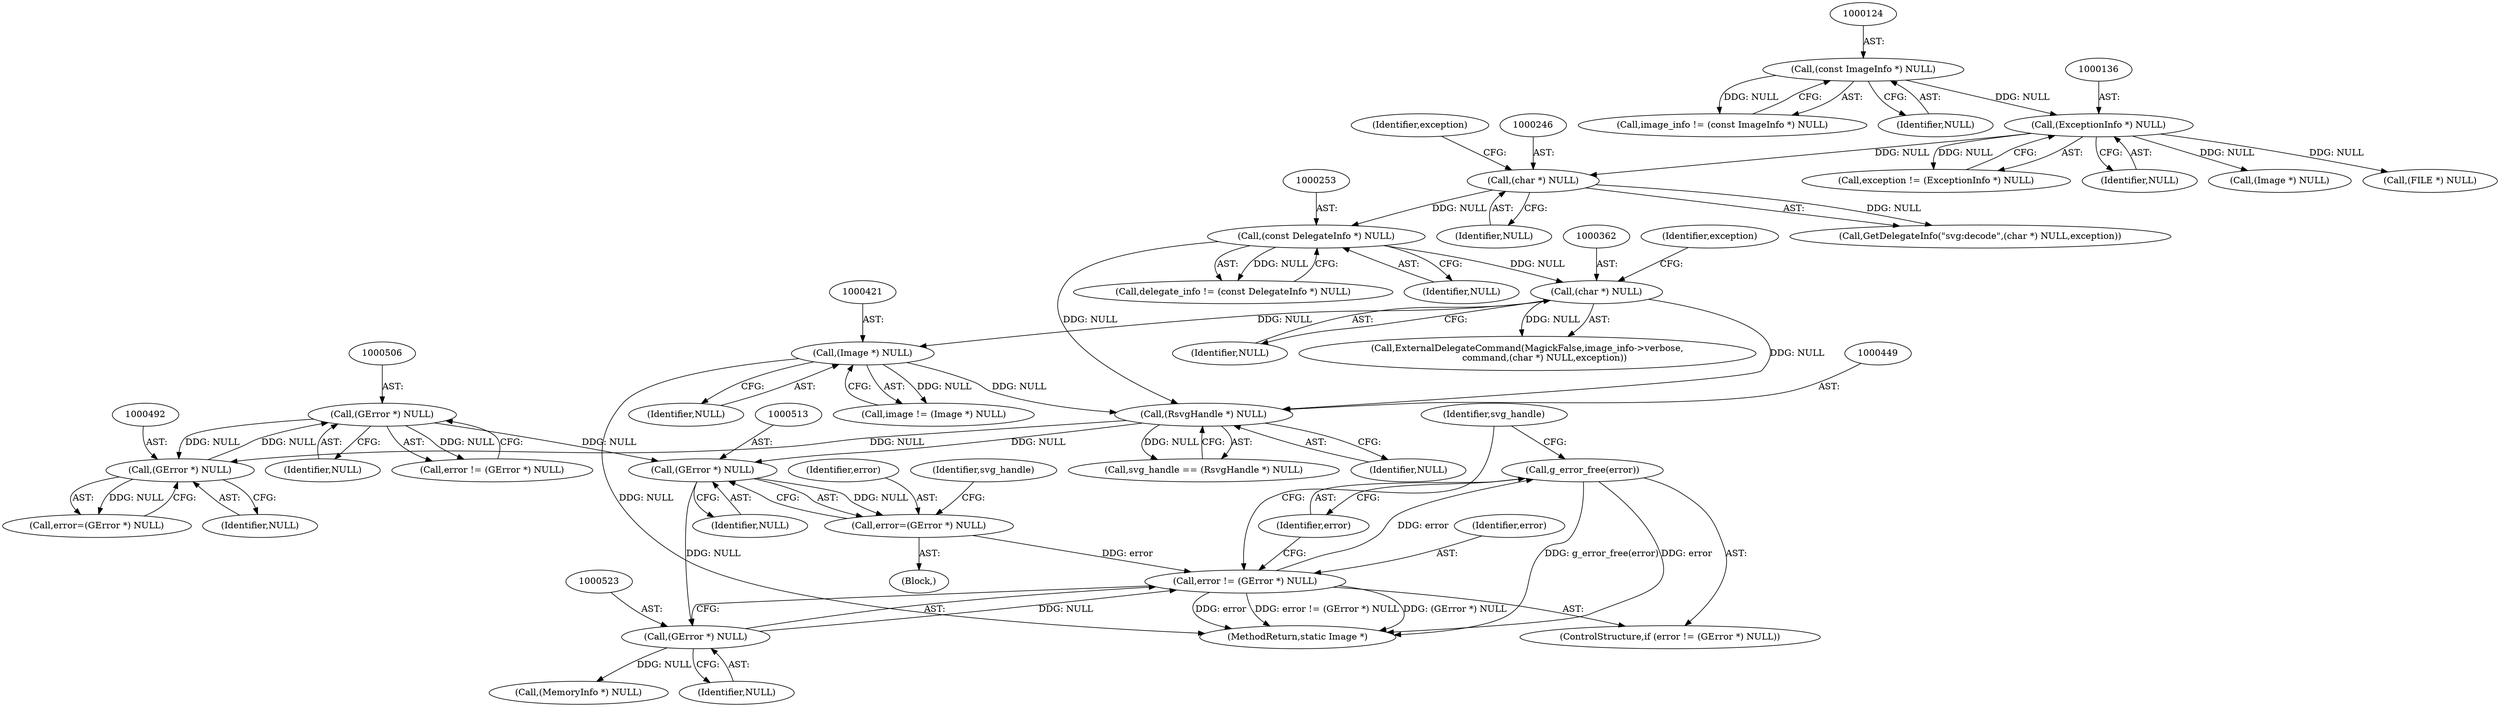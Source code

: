 digraph "0_ImageMagick_f6e9d0d9955e85bdd7540b251cd50d598dacc5e6_60@API" {
"1000525" [label="(Call,g_error_free(error))"];
"1000520" [label="(Call,error != (GError *) NULL)"];
"1000510" [label="(Call,error=(GError *) NULL)"];
"1000512" [label="(Call,(GError *) NULL)"];
"1000505" [label="(Call,(GError *) NULL)"];
"1000491" [label="(Call,(GError *) NULL)"];
"1000448" [label="(Call,(RsvgHandle *) NULL)"];
"1000252" [label="(Call,(const DelegateInfo *) NULL)"];
"1000245" [label="(Call,(char *) NULL)"];
"1000135" [label="(Call,(ExceptionInfo *) NULL)"];
"1000123" [label="(Call,(const ImageInfo *) NULL)"];
"1000420" [label="(Call,(Image *) NULL)"];
"1000361" [label="(Call,(char *) NULL)"];
"1000522" [label="(Call,(GError *) NULL)"];
"1000528" [label="(Identifier,svg_handle)"];
"1000491" [label="(Call,(GError *) NULL)"];
"1000180" [label="(Call,(Image *) NULL)"];
"1000450" [label="(Identifier,NULL)"];
"1000507" [label="(Identifier,NULL)"];
"1000512" [label="(Call,(GError *) NULL)"];
"1000516" [label="(Identifier,svg_handle)"];
"1000922" [label="(Call,(FILE *) NULL)"];
"1000364" [label="(Identifier,exception)"];
"1000559" [label="(Call,(MemoryInfo *) NULL)"];
"1000522" [label="(Call,(GError *) NULL)"];
"1000420" [label="(Call,(Image *) NULL)"];
"1000503" [label="(Call,error != (GError *) NULL)"];
"1000493" [label="(Identifier,NULL)"];
"1000133" [label="(Call,exception != (ExceptionInfo *) NULL)"];
"1000521" [label="(Identifier,error)"];
"1000121" [label="(Call,image_info != (const ImageInfo *) NULL)"];
"1000247" [label="(Identifier,NULL)"];
"1000524" [label="(Identifier,NULL)"];
"1000254" [label="(Identifier,NULL)"];
"1000526" [label="(Identifier,error)"];
"1000248" [label="(Identifier,exception)"];
"1000489" [label="(Call,error=(GError *) NULL)"];
"1000135" [label="(Call,(ExceptionInfo *) NULL)"];
"1000355" [label="(Call,ExternalDelegateCommand(MagickFalse,image_info->verbose,\n            command,(char *) NULL,exception))"];
"1000514" [label="(Identifier,NULL)"];
"1000245" [label="(Call,(char *) NULL)"];
"1000519" [label="(ControlStructure,if (error != (GError *) NULL))"];
"1000243" [label="(Call,GetDelegateInfo(\"svg:decode\",(char *) NULL,exception))"];
"1000137" [label="(Identifier,NULL)"];
"1000448" [label="(Call,(RsvgHandle *) NULL)"];
"1000363" [label="(Identifier,NULL)"];
"1000125" [label="(Identifier,NULL)"];
"1000511" [label="(Identifier,error)"];
"1000510" [label="(Call,error=(GError *) NULL)"];
"1000361" [label="(Call,(char *) NULL)"];
"1000250" [label="(Call,delegate_info != (const DelegateInfo *) NULL)"];
"1000429" [label="(Block,)"];
"1000520" [label="(Call,error != (GError *) NULL)"];
"1000446" [label="(Call,svg_handle == (RsvgHandle *) NULL)"];
"1000123" [label="(Call,(const ImageInfo *) NULL)"];
"1000505" [label="(Call,(GError *) NULL)"];
"1000422" [label="(Identifier,NULL)"];
"1001464" [label="(MethodReturn,static Image *)"];
"1000525" [label="(Call,g_error_free(error))"];
"1000252" [label="(Call,(const DelegateInfo *) NULL)"];
"1000418" [label="(Call,image != (Image *) NULL)"];
"1000525" -> "1000519"  [label="AST: "];
"1000525" -> "1000526"  [label="CFG: "];
"1000526" -> "1000525"  [label="AST: "];
"1000528" -> "1000525"  [label="CFG: "];
"1000525" -> "1001464"  [label="DDG: g_error_free(error)"];
"1000525" -> "1001464"  [label="DDG: error"];
"1000520" -> "1000525"  [label="DDG: error"];
"1000520" -> "1000519"  [label="AST: "];
"1000520" -> "1000522"  [label="CFG: "];
"1000521" -> "1000520"  [label="AST: "];
"1000522" -> "1000520"  [label="AST: "];
"1000526" -> "1000520"  [label="CFG: "];
"1000528" -> "1000520"  [label="CFG: "];
"1000520" -> "1001464"  [label="DDG: error != (GError *) NULL"];
"1000520" -> "1001464"  [label="DDG: (GError *) NULL"];
"1000520" -> "1001464"  [label="DDG: error"];
"1000510" -> "1000520"  [label="DDG: error"];
"1000522" -> "1000520"  [label="DDG: NULL"];
"1000510" -> "1000429"  [label="AST: "];
"1000510" -> "1000512"  [label="CFG: "];
"1000511" -> "1000510"  [label="AST: "];
"1000512" -> "1000510"  [label="AST: "];
"1000516" -> "1000510"  [label="CFG: "];
"1000512" -> "1000510"  [label="DDG: NULL"];
"1000512" -> "1000514"  [label="CFG: "];
"1000513" -> "1000512"  [label="AST: "];
"1000514" -> "1000512"  [label="AST: "];
"1000505" -> "1000512"  [label="DDG: NULL"];
"1000448" -> "1000512"  [label="DDG: NULL"];
"1000512" -> "1000522"  [label="DDG: NULL"];
"1000505" -> "1000503"  [label="AST: "];
"1000505" -> "1000507"  [label="CFG: "];
"1000506" -> "1000505"  [label="AST: "];
"1000507" -> "1000505"  [label="AST: "];
"1000503" -> "1000505"  [label="CFG: "];
"1000505" -> "1000491"  [label="DDG: NULL"];
"1000505" -> "1000503"  [label="DDG: NULL"];
"1000491" -> "1000505"  [label="DDG: NULL"];
"1000491" -> "1000489"  [label="AST: "];
"1000491" -> "1000493"  [label="CFG: "];
"1000492" -> "1000491"  [label="AST: "];
"1000493" -> "1000491"  [label="AST: "];
"1000489" -> "1000491"  [label="CFG: "];
"1000491" -> "1000489"  [label="DDG: NULL"];
"1000448" -> "1000491"  [label="DDG: NULL"];
"1000448" -> "1000446"  [label="AST: "];
"1000448" -> "1000450"  [label="CFG: "];
"1000449" -> "1000448"  [label="AST: "];
"1000450" -> "1000448"  [label="AST: "];
"1000446" -> "1000448"  [label="CFG: "];
"1000448" -> "1000446"  [label="DDG: NULL"];
"1000252" -> "1000448"  [label="DDG: NULL"];
"1000420" -> "1000448"  [label="DDG: NULL"];
"1000361" -> "1000448"  [label="DDG: NULL"];
"1000252" -> "1000250"  [label="AST: "];
"1000252" -> "1000254"  [label="CFG: "];
"1000253" -> "1000252"  [label="AST: "];
"1000254" -> "1000252"  [label="AST: "];
"1000250" -> "1000252"  [label="CFG: "];
"1000252" -> "1000250"  [label="DDG: NULL"];
"1000245" -> "1000252"  [label="DDG: NULL"];
"1000252" -> "1000361"  [label="DDG: NULL"];
"1000245" -> "1000243"  [label="AST: "];
"1000245" -> "1000247"  [label="CFG: "];
"1000246" -> "1000245"  [label="AST: "];
"1000247" -> "1000245"  [label="AST: "];
"1000248" -> "1000245"  [label="CFG: "];
"1000245" -> "1000243"  [label="DDG: NULL"];
"1000135" -> "1000245"  [label="DDG: NULL"];
"1000135" -> "1000133"  [label="AST: "];
"1000135" -> "1000137"  [label="CFG: "];
"1000136" -> "1000135"  [label="AST: "];
"1000137" -> "1000135"  [label="AST: "];
"1000133" -> "1000135"  [label="CFG: "];
"1000135" -> "1000133"  [label="DDG: NULL"];
"1000123" -> "1000135"  [label="DDG: NULL"];
"1000135" -> "1000180"  [label="DDG: NULL"];
"1000135" -> "1000922"  [label="DDG: NULL"];
"1000123" -> "1000121"  [label="AST: "];
"1000123" -> "1000125"  [label="CFG: "];
"1000124" -> "1000123"  [label="AST: "];
"1000125" -> "1000123"  [label="AST: "];
"1000121" -> "1000123"  [label="CFG: "];
"1000123" -> "1000121"  [label="DDG: NULL"];
"1000420" -> "1000418"  [label="AST: "];
"1000420" -> "1000422"  [label="CFG: "];
"1000421" -> "1000420"  [label="AST: "];
"1000422" -> "1000420"  [label="AST: "];
"1000418" -> "1000420"  [label="CFG: "];
"1000420" -> "1001464"  [label="DDG: NULL"];
"1000420" -> "1000418"  [label="DDG: NULL"];
"1000361" -> "1000420"  [label="DDG: NULL"];
"1000361" -> "1000355"  [label="AST: "];
"1000361" -> "1000363"  [label="CFG: "];
"1000362" -> "1000361"  [label="AST: "];
"1000363" -> "1000361"  [label="AST: "];
"1000364" -> "1000361"  [label="CFG: "];
"1000361" -> "1000355"  [label="DDG: NULL"];
"1000522" -> "1000524"  [label="CFG: "];
"1000523" -> "1000522"  [label="AST: "];
"1000524" -> "1000522"  [label="AST: "];
"1000522" -> "1000559"  [label="DDG: NULL"];
}
